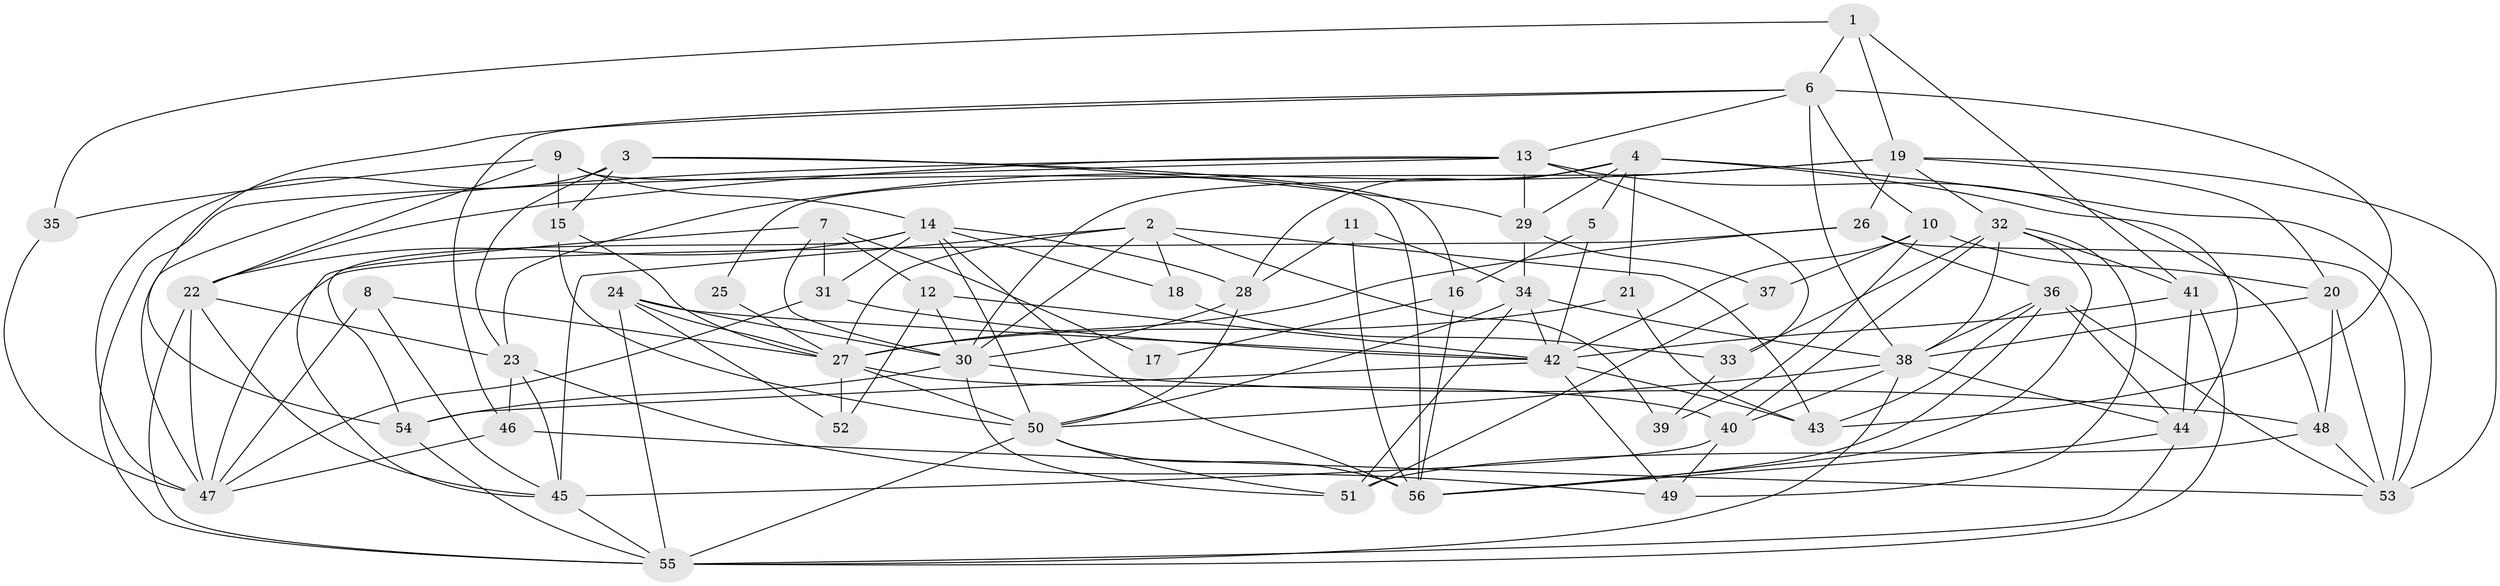 // original degree distribution, {4: 0.25892857142857145, 5: 0.20535714285714285, 3: 0.24107142857142858, 2: 0.16071428571428573, 9: 0.008928571428571428, 6: 0.08035714285714286, 7: 0.026785714285714284, 8: 0.017857142857142856}
// Generated by graph-tools (version 1.1) at 2025/02/03/09/25 03:02:05]
// undirected, 56 vertices, 152 edges
graph export_dot {
graph [start="1"]
  node [color=gray90,style=filled];
  1;
  2;
  3;
  4;
  5;
  6;
  7;
  8;
  9;
  10;
  11;
  12;
  13;
  14;
  15;
  16;
  17;
  18;
  19;
  20;
  21;
  22;
  23;
  24;
  25;
  26;
  27;
  28;
  29;
  30;
  31;
  32;
  33;
  34;
  35;
  36;
  37;
  38;
  39;
  40;
  41;
  42;
  43;
  44;
  45;
  46;
  47;
  48;
  49;
  50;
  51;
  52;
  53;
  54;
  55;
  56;
  1 -- 6 [weight=1.0];
  1 -- 19 [weight=1.0];
  1 -- 35 [weight=1.0];
  1 -- 41 [weight=1.0];
  2 -- 18 [weight=1.0];
  2 -- 27 [weight=1.0];
  2 -- 30 [weight=1.0];
  2 -- 39 [weight=1.0];
  2 -- 43 [weight=1.0];
  2 -- 45 [weight=1.0];
  3 -- 15 [weight=1.0];
  3 -- 16 [weight=1.0];
  3 -- 23 [weight=1.0];
  3 -- 29 [weight=1.0];
  3 -- 47 [weight=1.0];
  4 -- 5 [weight=1.0];
  4 -- 21 [weight=2.0];
  4 -- 28 [weight=1.0];
  4 -- 29 [weight=1.0];
  4 -- 30 [weight=1.0];
  4 -- 44 [weight=1.0];
  4 -- 53 [weight=1.0];
  5 -- 16 [weight=1.0];
  5 -- 42 [weight=1.0];
  6 -- 10 [weight=1.0];
  6 -- 13 [weight=1.0];
  6 -- 38 [weight=1.0];
  6 -- 43 [weight=1.0];
  6 -- 46 [weight=1.0];
  6 -- 54 [weight=1.0];
  7 -- 12 [weight=1.0];
  7 -- 17 [weight=1.0];
  7 -- 30 [weight=1.0];
  7 -- 31 [weight=1.0];
  7 -- 45 [weight=1.0];
  8 -- 27 [weight=2.0];
  8 -- 45 [weight=1.0];
  8 -- 47 [weight=1.0];
  9 -- 14 [weight=1.0];
  9 -- 15 [weight=1.0];
  9 -- 22 [weight=1.0];
  9 -- 35 [weight=1.0];
  9 -- 56 [weight=2.0];
  10 -- 20 [weight=1.0];
  10 -- 37 [weight=1.0];
  10 -- 39 [weight=1.0];
  10 -- 42 [weight=1.0];
  11 -- 28 [weight=1.0];
  11 -- 34 [weight=1.0];
  11 -- 56 [weight=1.0];
  12 -- 30 [weight=1.0];
  12 -- 42 [weight=1.0];
  12 -- 52 [weight=1.0];
  13 -- 22 [weight=1.0];
  13 -- 29 [weight=2.0];
  13 -- 33 [weight=1.0];
  13 -- 47 [weight=1.0];
  13 -- 48 [weight=1.0];
  13 -- 55 [weight=1.0];
  14 -- 18 [weight=2.0];
  14 -- 22 [weight=1.0];
  14 -- 28 [weight=1.0];
  14 -- 31 [weight=1.0];
  14 -- 50 [weight=1.0];
  14 -- 54 [weight=1.0];
  14 -- 56 [weight=1.0];
  15 -- 27 [weight=1.0];
  15 -- 50 [weight=1.0];
  16 -- 17 [weight=1.0];
  16 -- 56 [weight=1.0];
  18 -- 33 [weight=1.0];
  19 -- 20 [weight=1.0];
  19 -- 23 [weight=1.0];
  19 -- 25 [weight=1.0];
  19 -- 26 [weight=1.0];
  19 -- 32 [weight=1.0];
  19 -- 53 [weight=1.0];
  20 -- 38 [weight=1.0];
  20 -- 48 [weight=1.0];
  20 -- 53 [weight=1.0];
  21 -- 27 [weight=2.0];
  21 -- 43 [weight=1.0];
  22 -- 23 [weight=1.0];
  22 -- 45 [weight=1.0];
  22 -- 47 [weight=1.0];
  22 -- 55 [weight=1.0];
  23 -- 45 [weight=1.0];
  23 -- 46 [weight=1.0];
  23 -- 49 [weight=1.0];
  24 -- 27 [weight=1.0];
  24 -- 30 [weight=1.0];
  24 -- 42 [weight=1.0];
  24 -- 52 [weight=1.0];
  24 -- 55 [weight=2.0];
  25 -- 27 [weight=2.0];
  26 -- 27 [weight=1.0];
  26 -- 36 [weight=1.0];
  26 -- 47 [weight=2.0];
  26 -- 53 [weight=1.0];
  27 -- 40 [weight=1.0];
  27 -- 50 [weight=1.0];
  27 -- 52 [weight=1.0];
  28 -- 30 [weight=1.0];
  28 -- 50 [weight=1.0];
  29 -- 34 [weight=2.0];
  29 -- 37 [weight=1.0];
  30 -- 48 [weight=2.0];
  30 -- 51 [weight=1.0];
  30 -- 54 [weight=1.0];
  31 -- 42 [weight=1.0];
  31 -- 47 [weight=1.0];
  32 -- 33 [weight=1.0];
  32 -- 38 [weight=1.0];
  32 -- 40 [weight=1.0];
  32 -- 41 [weight=1.0];
  32 -- 49 [weight=1.0];
  32 -- 56 [weight=1.0];
  33 -- 39 [weight=1.0];
  34 -- 38 [weight=1.0];
  34 -- 42 [weight=1.0];
  34 -- 50 [weight=1.0];
  34 -- 51 [weight=1.0];
  35 -- 47 [weight=1.0];
  36 -- 38 [weight=1.0];
  36 -- 43 [weight=1.0];
  36 -- 44 [weight=1.0];
  36 -- 53 [weight=1.0];
  36 -- 56 [weight=1.0];
  37 -- 51 [weight=1.0];
  38 -- 40 [weight=1.0];
  38 -- 44 [weight=1.0];
  38 -- 50 [weight=1.0];
  38 -- 55 [weight=1.0];
  40 -- 45 [weight=1.0];
  40 -- 49 [weight=1.0];
  41 -- 42 [weight=1.0];
  41 -- 44 [weight=1.0];
  41 -- 55 [weight=1.0];
  42 -- 43 [weight=1.0];
  42 -- 49 [weight=1.0];
  42 -- 54 [weight=1.0];
  44 -- 55 [weight=1.0];
  44 -- 56 [weight=1.0];
  45 -- 55 [weight=1.0];
  46 -- 47 [weight=1.0];
  46 -- 53 [weight=1.0];
  48 -- 51 [weight=1.0];
  48 -- 53 [weight=1.0];
  50 -- 51 [weight=1.0];
  50 -- 55 [weight=1.0];
  50 -- 56 [weight=1.0];
  54 -- 55 [weight=1.0];
}
